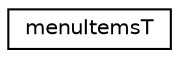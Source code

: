 digraph "Graphical Class Hierarchy"
{
  edge [fontname="Helvetica",fontsize="10",labelfontname="Helvetica",labelfontsize="10"];
  node [fontname="Helvetica",fontsize="10",shape=record];
  rankdir="LR";
  Node0 [label="menuItemsT",height=0.2,width=0.4,color="black", fillcolor="white", style="filled",URL="$structmenu_items_t.html"];
}
